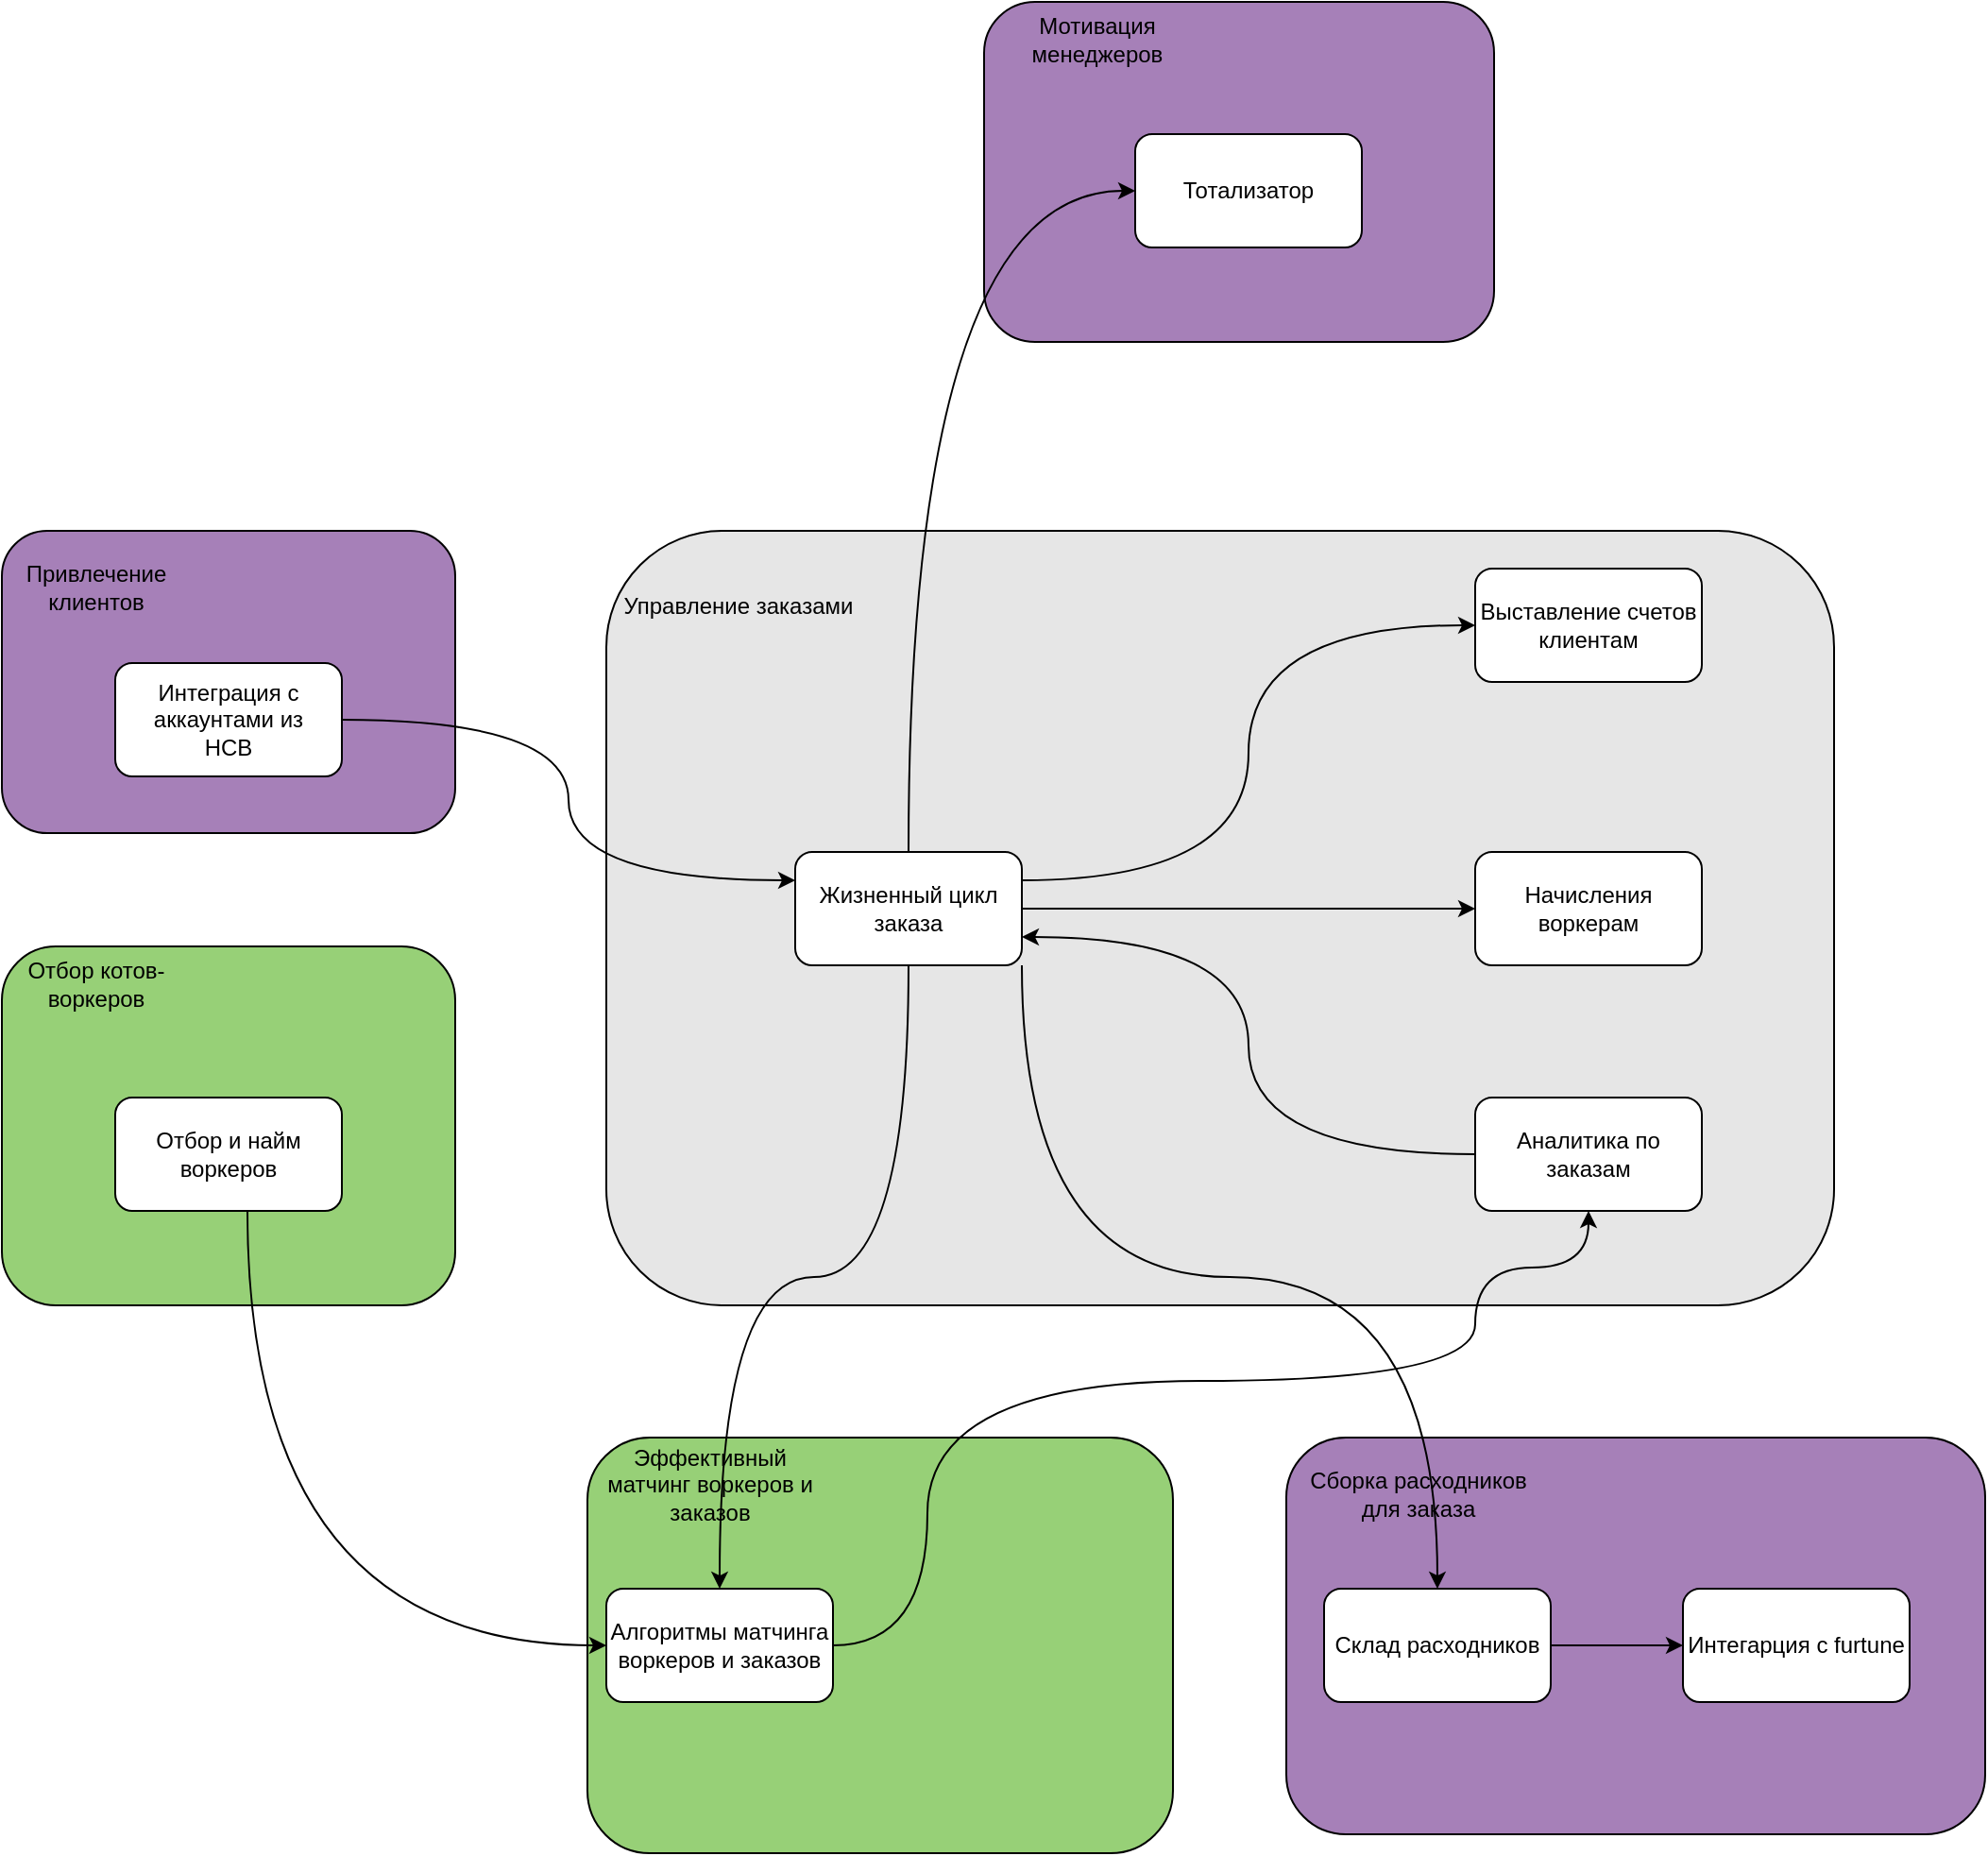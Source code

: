 <mxfile version="26.0.9">
  <diagram name="Страница — 1" id="tZMDDcrX6epztHfPYNHw">
    <mxGraphModel dx="1225" dy="2493" grid="1" gridSize="10" guides="1" tooltips="1" connect="1" arrows="1" fold="1" page="1" pageScale="1" pageWidth="827" pageHeight="1169" math="0" shadow="0">
      <root>
        <mxCell id="0" />
        <mxCell id="1" parent="0" />
        <mxCell id="7HvIkFNTZdIT3L6Ro3NP-1" value="" style="rounded=1;whiteSpace=wrap;html=1;fillColor=light-dark(#97D077,var(--ge-dark-color, #121212));" vertex="1" parent="1">
          <mxGeometry x="1580" y="-610" width="240" height="190" as="geometry" />
        </mxCell>
        <mxCell id="7HvIkFNTZdIT3L6Ro3NP-2" value="" style="rounded=1;whiteSpace=wrap;html=1;fillColor=light-dark(#A680B8,var(--ge-dark-color, #121212));" vertex="1" parent="1">
          <mxGeometry x="2260" y="-350" width="370" height="210" as="geometry" />
        </mxCell>
        <mxCell id="7HvIkFNTZdIT3L6Ro3NP-3" value="" style="rounded=1;whiteSpace=wrap;html=1;fillColor=light-dark(#E6E6E6,var(--ge-dark-color, #121212));" vertex="1" parent="1">
          <mxGeometry x="1900" y="-830" width="650" height="410" as="geometry" />
        </mxCell>
        <mxCell id="7HvIkFNTZdIT3L6Ro3NP-4" value="" style="rounded=1;whiteSpace=wrap;html=1;fillColor=light-dark(#97D077,var(--ge-dark-color, #121212));" vertex="1" parent="1">
          <mxGeometry x="1890" y="-350" width="310" height="220" as="geometry" />
        </mxCell>
        <mxCell id="7HvIkFNTZdIT3L6Ro3NP-5" value="" style="rounded=1;whiteSpace=wrap;html=1;fillColor=light-dark(#A680B8,var(--ge-dark-color, #121212));" vertex="1" parent="1">
          <mxGeometry x="2100" y="-1110" width="270" height="180" as="geometry" />
        </mxCell>
        <mxCell id="7HvIkFNTZdIT3L6Ro3NP-6" value="" style="rounded=1;whiteSpace=wrap;html=1;fillColor=light-dark(#A680B8,var(--ge-dark-color, #121212));" vertex="1" parent="1">
          <mxGeometry x="1580" y="-830" width="240" height="160" as="geometry" />
        </mxCell>
        <mxCell id="7HvIkFNTZdIT3L6Ro3NP-7" value="Привлечение клиентов" style="text;html=1;align=center;verticalAlign=middle;whiteSpace=wrap;rounded=0;" vertex="1" parent="1">
          <mxGeometry x="1580" y="-830" width="100" height="60" as="geometry" />
        </mxCell>
        <mxCell id="7HvIkFNTZdIT3L6Ro3NP-8" style="edgeStyle=orthogonalEdgeStyle;rounded=0;orthogonalLoop=1;jettySize=auto;html=1;entryX=0;entryY=0.25;entryDx=0;entryDy=0;curved=1;" edge="1" parent="1" source="7HvIkFNTZdIT3L6Ro3NP-9" target="7HvIkFNTZdIT3L6Ro3NP-29">
          <mxGeometry relative="1" as="geometry" />
        </mxCell>
        <mxCell id="7HvIkFNTZdIT3L6Ro3NP-9" value="Интеграция с аккаунтами из&lt;div&gt;HCB&lt;/div&gt;" style="rounded=1;whiteSpace=wrap;html=1;" vertex="1" parent="1">
          <mxGeometry x="1640" y="-760" width="120" height="60" as="geometry" />
        </mxCell>
        <mxCell id="7HvIkFNTZdIT3L6Ro3NP-10" value="Отбор котов-воркеров" style="text;html=1;align=center;verticalAlign=middle;whiteSpace=wrap;rounded=0;" vertex="1" parent="1">
          <mxGeometry x="1580" y="-610" width="100" height="40" as="geometry" />
        </mxCell>
        <mxCell id="7HvIkFNTZdIT3L6Ro3NP-11" style="edgeStyle=orthogonalEdgeStyle;rounded=0;orthogonalLoop=1;jettySize=auto;html=1;entryX=0;entryY=0.5;entryDx=0;entryDy=0;curved=1;" edge="1" parent="1" source="7HvIkFNTZdIT3L6Ro3NP-12" target="7HvIkFNTZdIT3L6Ro3NP-15">
          <mxGeometry relative="1" as="geometry">
            <Array as="points">
              <mxPoint x="1710" y="-240" />
            </Array>
          </mxGeometry>
        </mxCell>
        <mxCell id="7HvIkFNTZdIT3L6Ro3NP-12" value="Отбор и найм воркеров" style="rounded=1;whiteSpace=wrap;html=1;" vertex="1" parent="1">
          <mxGeometry x="1640" y="-530" width="120" height="60" as="geometry" />
        </mxCell>
        <mxCell id="7HvIkFNTZdIT3L6Ro3NP-13" value="Эффективный матчинг воркеров и заказов" style="text;html=1;align=center;verticalAlign=middle;whiteSpace=wrap;rounded=0;" vertex="1" parent="1">
          <mxGeometry x="1890" y="-350" width="130" height="50" as="geometry" />
        </mxCell>
        <mxCell id="7HvIkFNTZdIT3L6Ro3NP-14" style="edgeStyle=orthogonalEdgeStyle;rounded=0;orthogonalLoop=1;jettySize=auto;html=1;exitX=1;exitY=0.5;exitDx=0;exitDy=0;entryX=0.5;entryY=1;entryDx=0;entryDy=0;curved=1;" edge="1" parent="1" source="7HvIkFNTZdIT3L6Ro3NP-15" target="7HvIkFNTZdIT3L6Ro3NP-17">
          <mxGeometry relative="1" as="geometry">
            <Array as="points">
              <mxPoint x="2070" y="-240" />
              <mxPoint x="2070" y="-380" />
              <mxPoint x="2360" y="-380" />
              <mxPoint x="2360" y="-440" />
              <mxPoint x="2420" y="-440" />
            </Array>
          </mxGeometry>
        </mxCell>
        <mxCell id="7HvIkFNTZdIT3L6Ro3NP-15" value="Алгоритмы матчинга воркеров и заказов" style="rounded=1;whiteSpace=wrap;html=1;" vertex="1" parent="1">
          <mxGeometry x="1900" y="-270" width="120" height="60" as="geometry" />
        </mxCell>
        <mxCell id="7HvIkFNTZdIT3L6Ro3NP-16" style="edgeStyle=orthogonalEdgeStyle;rounded=0;orthogonalLoop=1;jettySize=auto;html=1;exitX=0;exitY=0.5;exitDx=0;exitDy=0;entryX=1;entryY=0.75;entryDx=0;entryDy=0;curved=1;" edge="1" parent="1" source="7HvIkFNTZdIT3L6Ro3NP-17" target="7HvIkFNTZdIT3L6Ro3NP-29">
          <mxGeometry relative="1" as="geometry" />
        </mxCell>
        <mxCell id="7HvIkFNTZdIT3L6Ro3NP-17" value="Аналитика по заказам" style="rounded=1;whiteSpace=wrap;html=1;" vertex="1" parent="1">
          <mxGeometry x="2360" y="-530" width="120" height="60" as="geometry" />
        </mxCell>
        <mxCell id="7HvIkFNTZdIT3L6Ro3NP-18" value="Управление заказами" style="text;html=1;align=center;verticalAlign=middle;whiteSpace=wrap;rounded=0;" vertex="1" parent="1">
          <mxGeometry x="1890" y="-830" width="160" height="80" as="geometry" />
        </mxCell>
        <mxCell id="7HvIkFNTZdIT3L6Ro3NP-19" value="Сборка расходников для заказа" style="text;html=1;align=center;verticalAlign=middle;whiteSpace=wrap;rounded=0;" vertex="1" parent="1">
          <mxGeometry x="2260" y="-350" width="140" height="60" as="geometry" />
        </mxCell>
        <mxCell id="7HvIkFNTZdIT3L6Ro3NP-20" style="edgeStyle=orthogonalEdgeStyle;rounded=0;orthogonalLoop=1;jettySize=auto;html=1;entryX=0;entryY=0.5;entryDx=0;entryDy=0;" edge="1" parent="1" source="7HvIkFNTZdIT3L6Ro3NP-21" target="7HvIkFNTZdIT3L6Ro3NP-32">
          <mxGeometry relative="1" as="geometry" />
        </mxCell>
        <mxCell id="7HvIkFNTZdIT3L6Ro3NP-21" value="Склад расходников" style="rounded=1;whiteSpace=wrap;html=1;" vertex="1" parent="1">
          <mxGeometry x="2280" y="-270" width="120" height="60" as="geometry" />
        </mxCell>
        <mxCell id="7HvIkFNTZdIT3L6Ro3NP-22" value="Мотивация менеджеров" style="text;html=1;align=center;verticalAlign=middle;whiteSpace=wrap;rounded=0;" vertex="1" parent="1">
          <mxGeometry x="2100" y="-1110" width="120" height="40" as="geometry" />
        </mxCell>
        <mxCell id="7HvIkFNTZdIT3L6Ro3NP-23" value="Тотализатор" style="rounded=1;whiteSpace=wrap;html=1;" vertex="1" parent="1">
          <mxGeometry x="2180" y="-1040" width="120" height="60" as="geometry" />
        </mxCell>
        <mxCell id="7HvIkFNTZdIT3L6Ro3NP-24" style="edgeStyle=orthogonalEdgeStyle;rounded=0;orthogonalLoop=1;jettySize=auto;html=1;entryX=0.5;entryY=0;entryDx=0;entryDy=0;curved=1;" edge="1" parent="1" source="7HvIkFNTZdIT3L6Ro3NP-29" target="7HvIkFNTZdIT3L6Ro3NP-15">
          <mxGeometry relative="1" as="geometry" />
        </mxCell>
        <mxCell id="7HvIkFNTZdIT3L6Ro3NP-25" style="edgeStyle=orthogonalEdgeStyle;rounded=0;orthogonalLoop=1;jettySize=auto;html=1;exitX=1;exitY=0.25;exitDx=0;exitDy=0;entryX=0;entryY=0.5;entryDx=0;entryDy=0;curved=1;" edge="1" parent="1" source="7HvIkFNTZdIT3L6Ro3NP-29" target="7HvIkFNTZdIT3L6Ro3NP-30">
          <mxGeometry relative="1" as="geometry" />
        </mxCell>
        <mxCell id="7HvIkFNTZdIT3L6Ro3NP-26" style="edgeStyle=orthogonalEdgeStyle;rounded=0;orthogonalLoop=1;jettySize=auto;html=1;exitX=1;exitY=1;exitDx=0;exitDy=0;entryX=0.5;entryY=0;entryDx=0;entryDy=0;curved=1;" edge="1" parent="1" source="7HvIkFNTZdIT3L6Ro3NP-29" target="7HvIkFNTZdIT3L6Ro3NP-21">
          <mxGeometry relative="1" as="geometry" />
        </mxCell>
        <mxCell id="7HvIkFNTZdIT3L6Ro3NP-27" style="edgeStyle=orthogonalEdgeStyle;rounded=0;orthogonalLoop=1;jettySize=auto;html=1;exitX=0.5;exitY=0;exitDx=0;exitDy=0;entryX=0;entryY=0.5;entryDx=0;entryDy=0;curved=1;" edge="1" parent="1" source="7HvIkFNTZdIT3L6Ro3NP-29" target="7HvIkFNTZdIT3L6Ro3NP-23">
          <mxGeometry relative="1" as="geometry" />
        </mxCell>
        <mxCell id="7HvIkFNTZdIT3L6Ro3NP-28" style="edgeStyle=orthogonalEdgeStyle;rounded=0;orthogonalLoop=1;jettySize=auto;html=1;exitX=1;exitY=0.5;exitDx=0;exitDy=0;entryX=0;entryY=0.5;entryDx=0;entryDy=0;" edge="1" parent="1" source="7HvIkFNTZdIT3L6Ro3NP-29" target="7HvIkFNTZdIT3L6Ro3NP-31">
          <mxGeometry relative="1" as="geometry" />
        </mxCell>
        <mxCell id="7HvIkFNTZdIT3L6Ro3NP-29" value="Жизненный цикл заказа" style="rounded=1;whiteSpace=wrap;html=1;" vertex="1" parent="1">
          <mxGeometry x="2000" y="-660" width="120" height="60" as="geometry" />
        </mxCell>
        <mxCell id="7HvIkFNTZdIT3L6Ro3NP-30" value="Выставление счетов клиентам" style="rounded=1;whiteSpace=wrap;html=1;" vertex="1" parent="1">
          <mxGeometry x="2360" y="-810" width="120" height="60" as="geometry" />
        </mxCell>
        <mxCell id="7HvIkFNTZdIT3L6Ro3NP-31" value="Начисления воркерам" style="rounded=1;whiteSpace=wrap;html=1;" vertex="1" parent="1">
          <mxGeometry x="2360" y="-660" width="120" height="60" as="geometry" />
        </mxCell>
        <mxCell id="7HvIkFNTZdIT3L6Ro3NP-32" value="Интегарция с furtune" style="rounded=1;whiteSpace=wrap;html=1;" vertex="1" parent="1">
          <mxGeometry x="2470" y="-270" width="120" height="60" as="geometry" />
        </mxCell>
      </root>
    </mxGraphModel>
  </diagram>
</mxfile>
